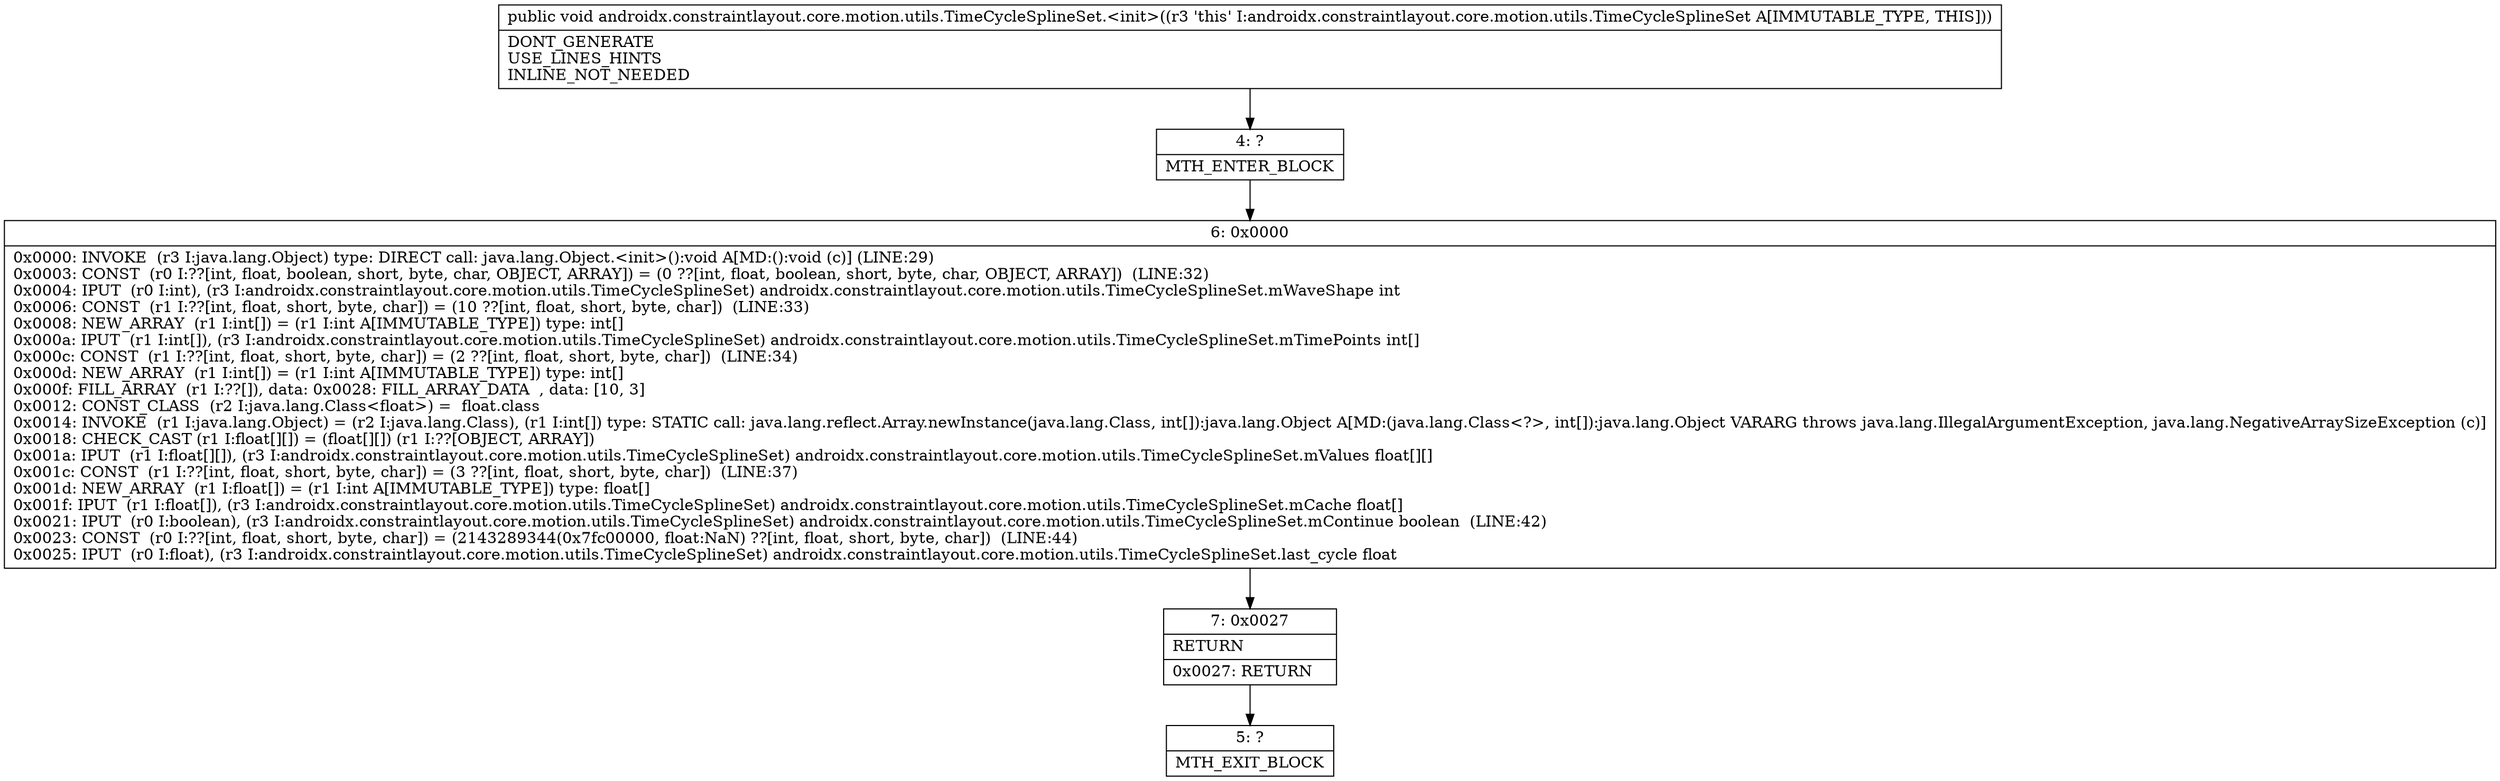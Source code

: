 digraph "CFG forandroidx.constraintlayout.core.motion.utils.TimeCycleSplineSet.\<init\>()V" {
Node_4 [shape=record,label="{4\:\ ?|MTH_ENTER_BLOCK\l}"];
Node_6 [shape=record,label="{6\:\ 0x0000|0x0000: INVOKE  (r3 I:java.lang.Object) type: DIRECT call: java.lang.Object.\<init\>():void A[MD:():void (c)] (LINE:29)\l0x0003: CONST  (r0 I:??[int, float, boolean, short, byte, char, OBJECT, ARRAY]) = (0 ??[int, float, boolean, short, byte, char, OBJECT, ARRAY])  (LINE:32)\l0x0004: IPUT  (r0 I:int), (r3 I:androidx.constraintlayout.core.motion.utils.TimeCycleSplineSet) androidx.constraintlayout.core.motion.utils.TimeCycleSplineSet.mWaveShape int \l0x0006: CONST  (r1 I:??[int, float, short, byte, char]) = (10 ??[int, float, short, byte, char])  (LINE:33)\l0x0008: NEW_ARRAY  (r1 I:int[]) = (r1 I:int A[IMMUTABLE_TYPE]) type: int[] \l0x000a: IPUT  (r1 I:int[]), (r3 I:androidx.constraintlayout.core.motion.utils.TimeCycleSplineSet) androidx.constraintlayout.core.motion.utils.TimeCycleSplineSet.mTimePoints int[] \l0x000c: CONST  (r1 I:??[int, float, short, byte, char]) = (2 ??[int, float, short, byte, char])  (LINE:34)\l0x000d: NEW_ARRAY  (r1 I:int[]) = (r1 I:int A[IMMUTABLE_TYPE]) type: int[] \l0x000f: FILL_ARRAY  (r1 I:??[]), data: 0x0028: FILL_ARRAY_DATA  , data: [10, 3] \l0x0012: CONST_CLASS  (r2 I:java.lang.Class\<float\>) =  float.class \l0x0014: INVOKE  (r1 I:java.lang.Object) = (r2 I:java.lang.Class), (r1 I:int[]) type: STATIC call: java.lang.reflect.Array.newInstance(java.lang.Class, int[]):java.lang.Object A[MD:(java.lang.Class\<?\>, int[]):java.lang.Object VARARG throws java.lang.IllegalArgumentException, java.lang.NegativeArraySizeException (c)]\l0x0018: CHECK_CAST (r1 I:float[][]) = (float[][]) (r1 I:??[OBJECT, ARRAY]) \l0x001a: IPUT  (r1 I:float[][]), (r3 I:androidx.constraintlayout.core.motion.utils.TimeCycleSplineSet) androidx.constraintlayout.core.motion.utils.TimeCycleSplineSet.mValues float[][] \l0x001c: CONST  (r1 I:??[int, float, short, byte, char]) = (3 ??[int, float, short, byte, char])  (LINE:37)\l0x001d: NEW_ARRAY  (r1 I:float[]) = (r1 I:int A[IMMUTABLE_TYPE]) type: float[] \l0x001f: IPUT  (r1 I:float[]), (r3 I:androidx.constraintlayout.core.motion.utils.TimeCycleSplineSet) androidx.constraintlayout.core.motion.utils.TimeCycleSplineSet.mCache float[] \l0x0021: IPUT  (r0 I:boolean), (r3 I:androidx.constraintlayout.core.motion.utils.TimeCycleSplineSet) androidx.constraintlayout.core.motion.utils.TimeCycleSplineSet.mContinue boolean  (LINE:42)\l0x0023: CONST  (r0 I:??[int, float, short, byte, char]) = (2143289344(0x7fc00000, float:NaN) ??[int, float, short, byte, char])  (LINE:44)\l0x0025: IPUT  (r0 I:float), (r3 I:androidx.constraintlayout.core.motion.utils.TimeCycleSplineSet) androidx.constraintlayout.core.motion.utils.TimeCycleSplineSet.last_cycle float \l}"];
Node_7 [shape=record,label="{7\:\ 0x0027|RETURN\l|0x0027: RETURN   \l}"];
Node_5 [shape=record,label="{5\:\ ?|MTH_EXIT_BLOCK\l}"];
MethodNode[shape=record,label="{public void androidx.constraintlayout.core.motion.utils.TimeCycleSplineSet.\<init\>((r3 'this' I:androidx.constraintlayout.core.motion.utils.TimeCycleSplineSet A[IMMUTABLE_TYPE, THIS]))  | DONT_GENERATE\lUSE_LINES_HINTS\lINLINE_NOT_NEEDED\l}"];
MethodNode -> Node_4;Node_4 -> Node_6;
Node_6 -> Node_7;
Node_7 -> Node_5;
}

